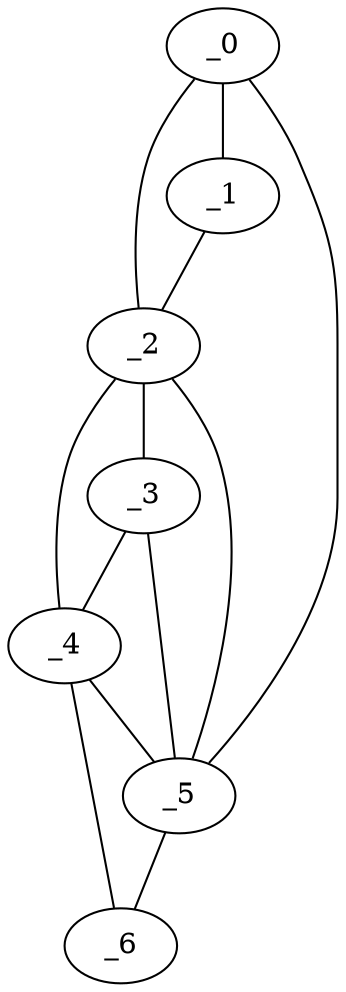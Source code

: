 graph "obj21__195.gxl" {
	_0	 [x=2,
		y=68];
	_1	 [x=8,
		y=54];
	_0 -- _1	 [valence=1];
	_2	 [x=17,
		y=52];
	_0 -- _2	 [valence=2];
	_5	 [x=63,
		y=71];
	_0 -- _5	 [valence=1];
	_1 -- _2	 [valence=1];
	_3	 [x=60,
		y=63];
	_2 -- _3	 [valence=2];
	_4	 [x=63,
		y=55];
	_2 -- _4	 [valence=1];
	_2 -- _5	 [valence=2];
	_3 -- _4	 [valence=2];
	_3 -- _5	 [valence=1];
	_4 -- _5	 [valence=2];
	_6	 [x=127,
		y=66];
	_4 -- _6	 [valence=1];
	_5 -- _6	 [valence=1];
}
